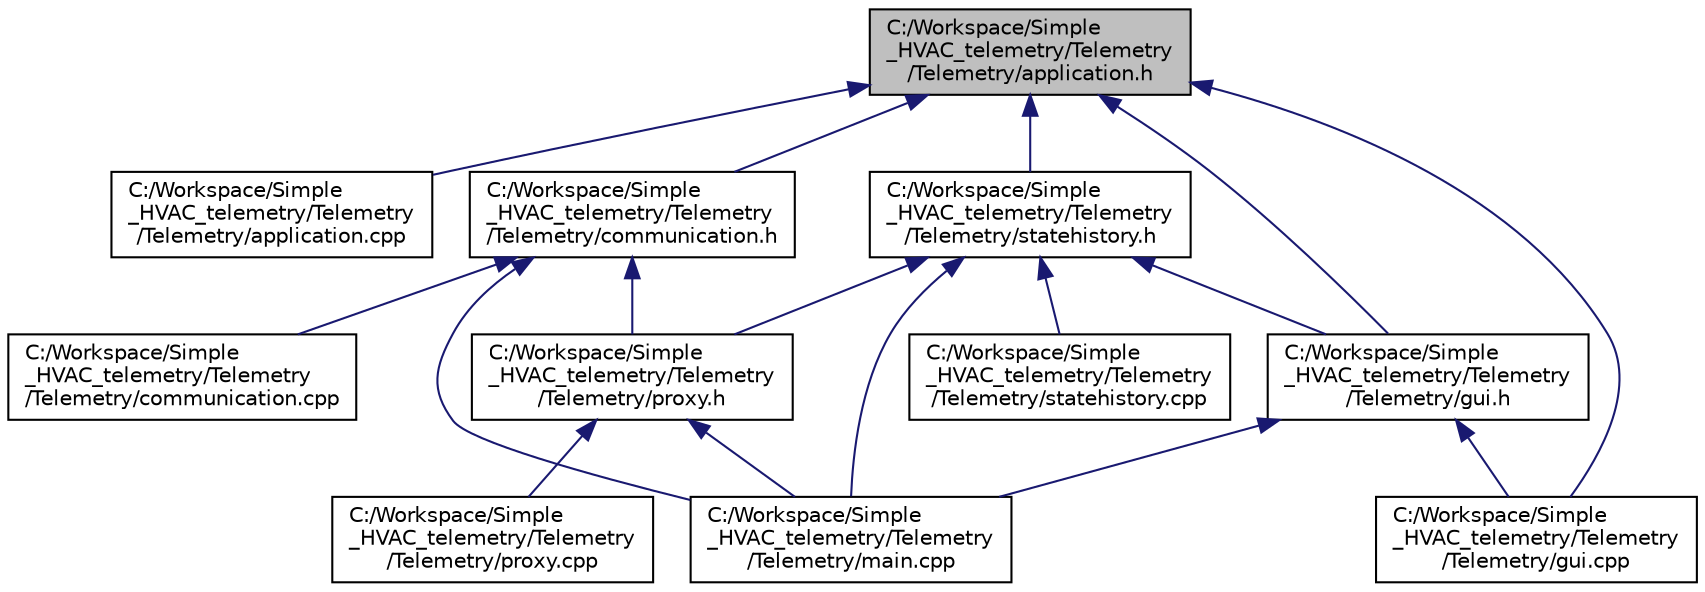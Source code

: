 digraph "C:/Workspace/Simple_HVAC_telemetry/Telemetry/Telemetry/application.h"
{
  edge [fontname="Helvetica",fontsize="10",labelfontname="Helvetica",labelfontsize="10"];
  node [fontname="Helvetica",fontsize="10",shape=record];
  Node1 [label="C:/Workspace/Simple\l_HVAC_telemetry/Telemetry\l/Telemetry/application.h",height=0.2,width=0.4,color="black", fillcolor="grey75", style="filled", fontcolor="black"];
  Node1 -> Node2 [dir="back",color="midnightblue",fontsize="10",style="solid",fontname="Helvetica"];
  Node2 [label="C:/Workspace/Simple\l_HVAC_telemetry/Telemetry\l/Telemetry/application.cpp",height=0.2,width=0.4,color="black", fillcolor="white", style="filled",URL="$application_8cpp.html"];
  Node1 -> Node3 [dir="back",color="midnightblue",fontsize="10",style="solid",fontname="Helvetica"];
  Node3 [label="C:/Workspace/Simple\l_HVAC_telemetry/Telemetry\l/Telemetry/communication.h",height=0.2,width=0.4,color="black", fillcolor="white", style="filled",URL="$communication_8h.html"];
  Node3 -> Node4 [dir="back",color="midnightblue",fontsize="10",style="solid",fontname="Helvetica"];
  Node4 [label="C:/Workspace/Simple\l_HVAC_telemetry/Telemetry\l/Telemetry/communication.cpp",height=0.2,width=0.4,color="black", fillcolor="white", style="filled",URL="$communication_8cpp.html"];
  Node3 -> Node5 [dir="back",color="midnightblue",fontsize="10",style="solid",fontname="Helvetica"];
  Node5 [label="C:/Workspace/Simple\l_HVAC_telemetry/Telemetry\l/Telemetry/main.cpp",height=0.2,width=0.4,color="black", fillcolor="white", style="filled",URL="$main_8cpp.html"];
  Node3 -> Node6 [dir="back",color="midnightblue",fontsize="10",style="solid",fontname="Helvetica"];
  Node6 [label="C:/Workspace/Simple\l_HVAC_telemetry/Telemetry\l/Telemetry/proxy.h",height=0.2,width=0.4,color="black", fillcolor="white", style="filled",URL="$proxy_8h.html"];
  Node6 -> Node5 [dir="back",color="midnightblue",fontsize="10",style="solid",fontname="Helvetica"];
  Node6 -> Node7 [dir="back",color="midnightblue",fontsize="10",style="solid",fontname="Helvetica"];
  Node7 [label="C:/Workspace/Simple\l_HVAC_telemetry/Telemetry\l/Telemetry/proxy.cpp",height=0.2,width=0.4,color="black", fillcolor="white", style="filled",URL="$proxy_8cpp.html"];
  Node1 -> Node8 [dir="back",color="midnightblue",fontsize="10",style="solid",fontname="Helvetica"];
  Node8 [label="C:/Workspace/Simple\l_HVAC_telemetry/Telemetry\l/Telemetry/gui.cpp",height=0.2,width=0.4,color="black", fillcolor="white", style="filled",URL="$gui_8cpp.html"];
  Node1 -> Node9 [dir="back",color="midnightblue",fontsize="10",style="solid",fontname="Helvetica"];
  Node9 [label="C:/Workspace/Simple\l_HVAC_telemetry/Telemetry\l/Telemetry/gui.h",height=0.2,width=0.4,color="black", fillcolor="white", style="filled",URL="$gui_8h.html"];
  Node9 -> Node8 [dir="back",color="midnightblue",fontsize="10",style="solid",fontname="Helvetica"];
  Node9 -> Node5 [dir="back",color="midnightblue",fontsize="10",style="solid",fontname="Helvetica"];
  Node1 -> Node10 [dir="back",color="midnightblue",fontsize="10",style="solid",fontname="Helvetica"];
  Node10 [label="C:/Workspace/Simple\l_HVAC_telemetry/Telemetry\l/Telemetry/statehistory.h",height=0.2,width=0.4,color="black", fillcolor="white", style="filled",URL="$statehistory_8h.html"];
  Node10 -> Node9 [dir="back",color="midnightblue",fontsize="10",style="solid",fontname="Helvetica"];
  Node10 -> Node5 [dir="back",color="midnightblue",fontsize="10",style="solid",fontname="Helvetica"];
  Node10 -> Node6 [dir="back",color="midnightblue",fontsize="10",style="solid",fontname="Helvetica"];
  Node10 -> Node11 [dir="back",color="midnightblue",fontsize="10",style="solid",fontname="Helvetica"];
  Node11 [label="C:/Workspace/Simple\l_HVAC_telemetry/Telemetry\l/Telemetry/statehistory.cpp",height=0.2,width=0.4,color="black", fillcolor="white", style="filled",URL="$statehistory_8cpp.html"];
}
